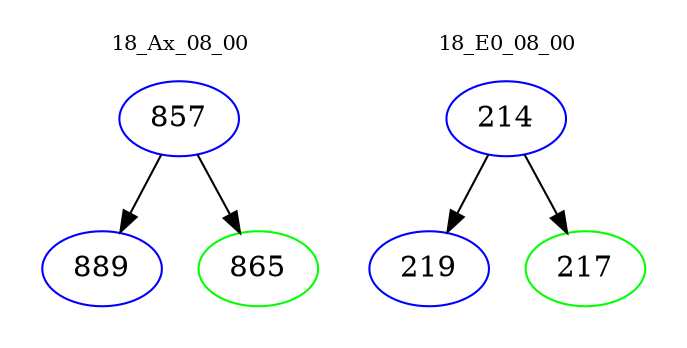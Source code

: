 digraph{
subgraph cluster_0 {
color = white
label = "18_Ax_08_00";
fontsize=10;
T0_857 [label="857", color="blue"]
T0_857 -> T0_889 [color="black"]
T0_889 [label="889", color="blue"]
T0_857 -> T0_865 [color="black"]
T0_865 [label="865", color="green"]
}
subgraph cluster_1 {
color = white
label = "18_E0_08_00";
fontsize=10;
T1_214 [label="214", color="blue"]
T1_214 -> T1_219 [color="black"]
T1_219 [label="219", color="blue"]
T1_214 -> T1_217 [color="black"]
T1_217 [label="217", color="green"]
}
}
